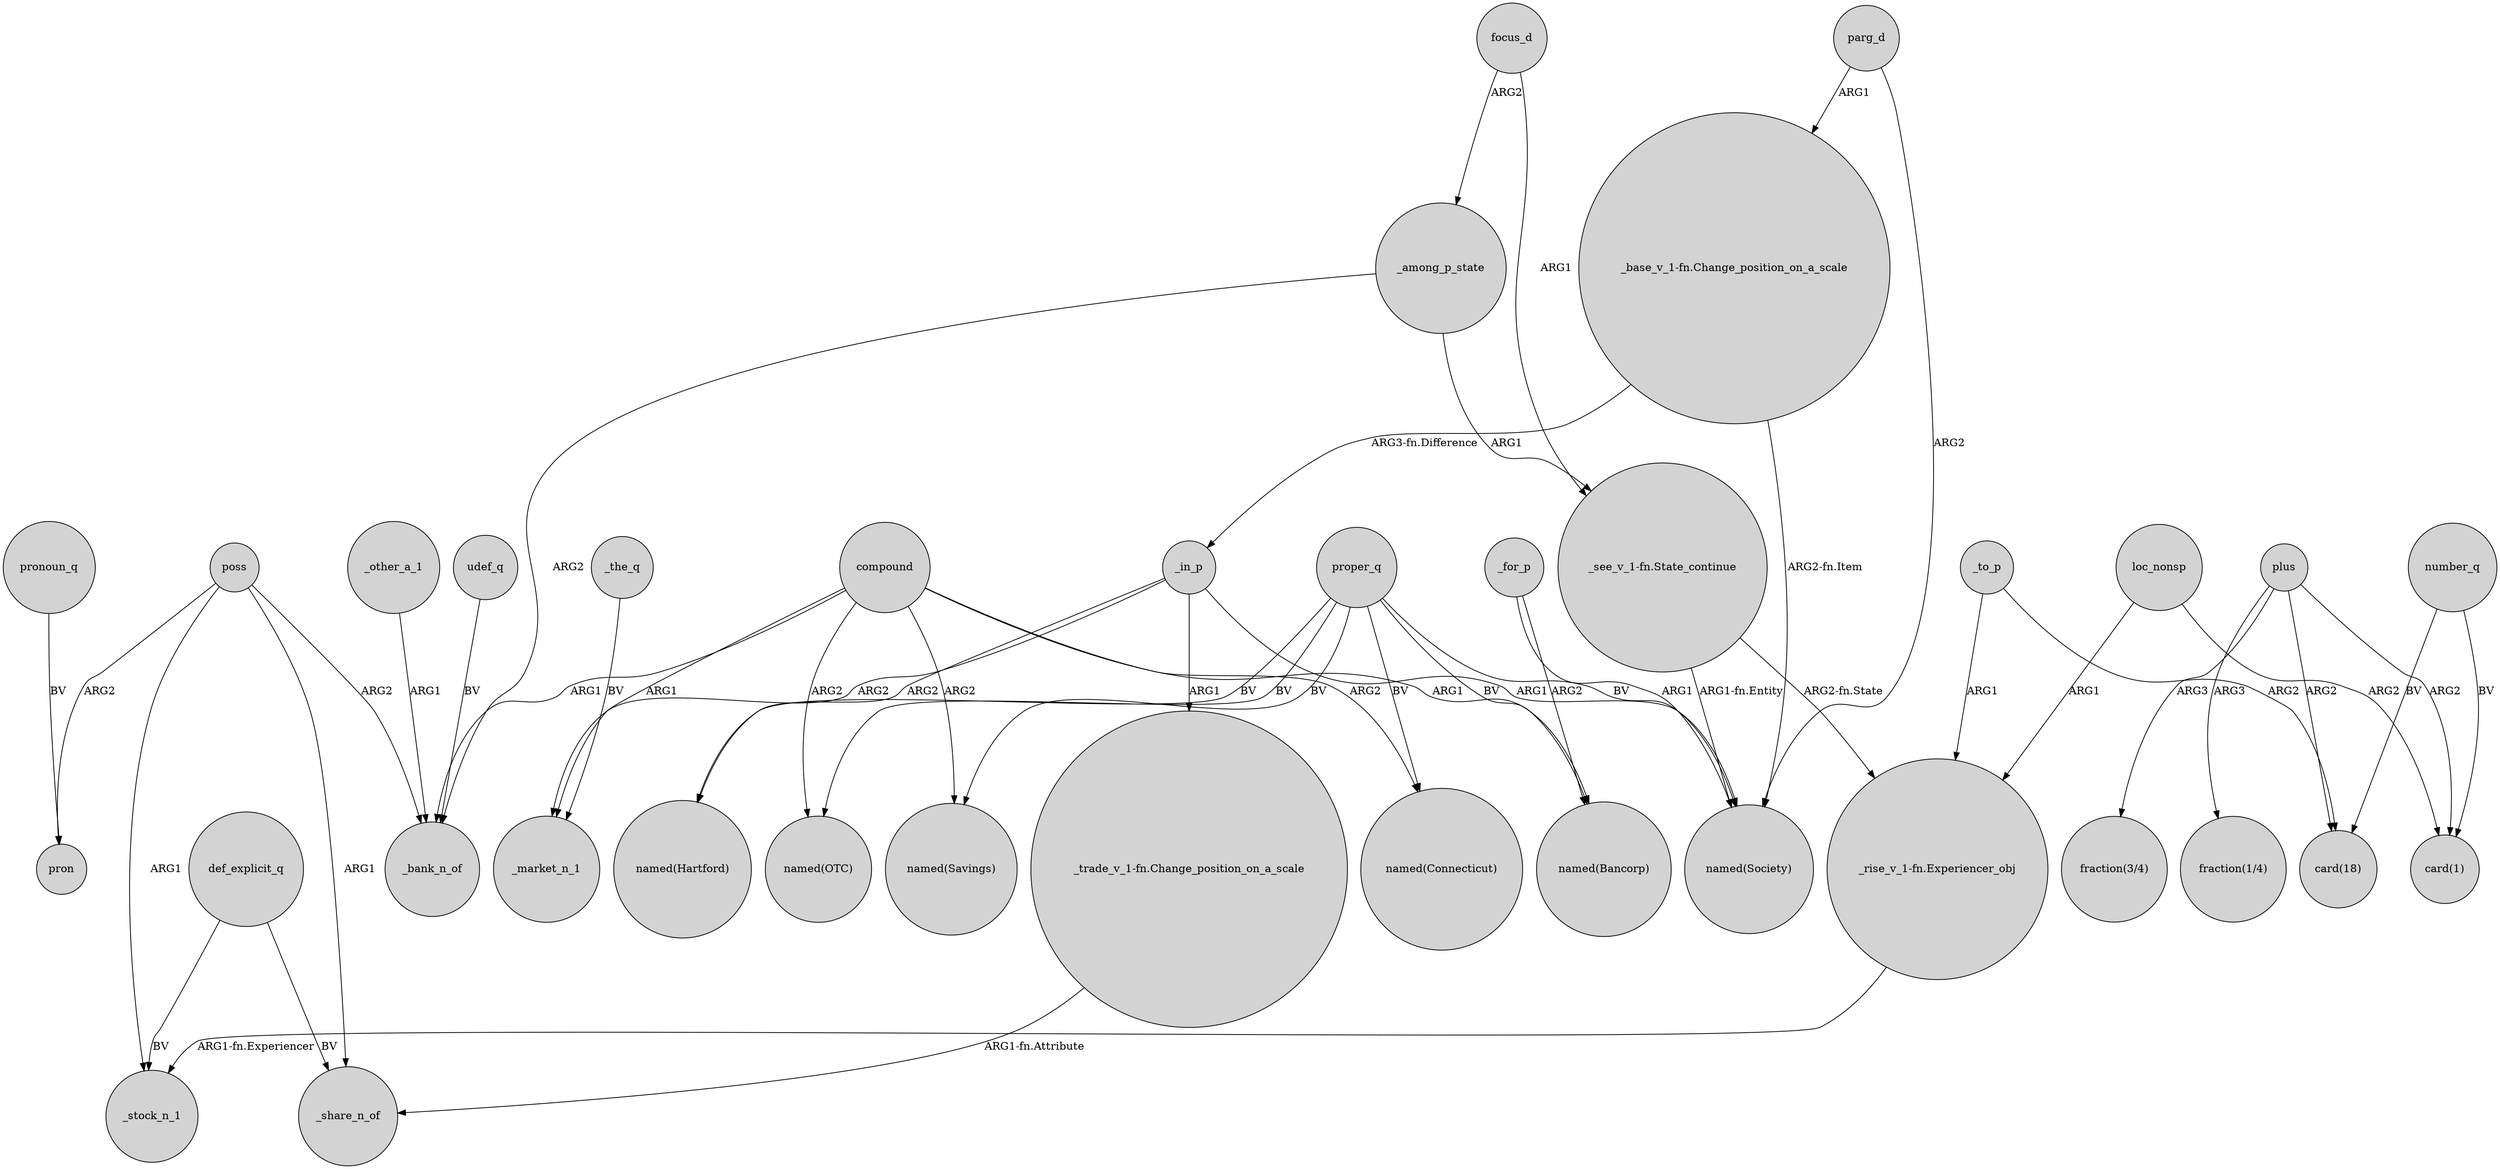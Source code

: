 digraph {
	node [shape=circle style=filled]
	plus -> "card(18)" [label=ARG2]
	udef_q -> _bank_n_of [label=BV]
	_to_p -> "card(18)" [label=ARG2]
	proper_q -> "named(Connecticut)" [label=BV]
	parg_d -> "named(Society)" [label=ARG2]
	poss -> _share_n_of [label=ARG1]
	_in_p -> "named(Society)" [label=ARG1]
	_for_p -> "named(Bancorp)" [label=ARG2]
	"_rise_v_1-fn.Experiencer_obj" -> _stock_n_1 [label="ARG1-fn.Experiencer"]
	loc_nonsp -> "_rise_v_1-fn.Experiencer_obj" [label=ARG1]
	compound -> _market_n_1 [label=ARG1]
	def_explicit_q -> _share_n_of [label=BV]
	compound -> "named(Connecticut)" [label=ARG2]
	number_q -> "card(1)" [label=BV]
	"_trade_v_1-fn.Change_position_on_a_scale" -> _share_n_of [label="ARG1-fn.Attribute"]
	focus_d -> _among_p_state [label=ARG2]
	plus -> "fraction(1/4)" [label=ARG3]
	_for_p -> "named(Society)" [label=ARG1]
	proper_q -> "named(OTC)" [label=BV]
	_to_p -> "_rise_v_1-fn.Experiencer_obj" [label=ARG1]
	_in_p -> _market_n_1 [label=ARG2]
	"_base_v_1-fn.Change_position_on_a_scale" -> "named(Society)" [label="ARG2-fn.Item"]
	plus -> "fraction(3/4)" [label=ARG3]
	compound -> "named(OTC)" [label=ARG2]
	parg_d -> "_base_v_1-fn.Change_position_on_a_scale" [label=ARG1]
	"_see_v_1-fn.State_continue" -> "_rise_v_1-fn.Experiencer_obj" [label="ARG2-fn.State"]
	focus_d -> "_see_v_1-fn.State_continue" [label=ARG1]
	compound -> _bank_n_of [label=ARG1]
	_among_p_state -> _bank_n_of [label=ARG2]
	loc_nonsp -> "card(1)" [label=ARG2]
	compound -> "named(Bancorp)" [label=ARG1]
	poss -> pron [label=ARG2]
	plus -> "card(1)" [label=ARG2]
	"_base_v_1-fn.Change_position_on_a_scale" -> _in_p [label="ARG3-fn.Difference"]
	proper_q -> "named(Bancorp)" [label=BV]
	_other_a_1 -> _bank_n_of [label=ARG1]
	"_see_v_1-fn.State_continue" -> "named(Society)" [label="ARG1-fn.Entity"]
	proper_q -> "named(Society)" [label=BV]
	poss -> _stock_n_1 [label=ARG1]
	proper_q -> "named(Savings)" [label=BV]
	compound -> "named(Savings)" [label=ARG2]
	_the_q -> _market_n_1 [label=BV]
	pronoun_q -> pron [label=BV]
	_among_p_state -> "_see_v_1-fn.State_continue" [label=ARG1]
	_in_p -> "named(Hartford)" [label=ARG2]
	proper_q -> "named(Hartford)" [label=BV]
	poss -> _bank_n_of [label=ARG2]
	number_q -> "card(18)" [label=BV]
	def_explicit_q -> _stock_n_1 [label=BV]
	_in_p -> "_trade_v_1-fn.Change_position_on_a_scale" [label=ARG1]
}
